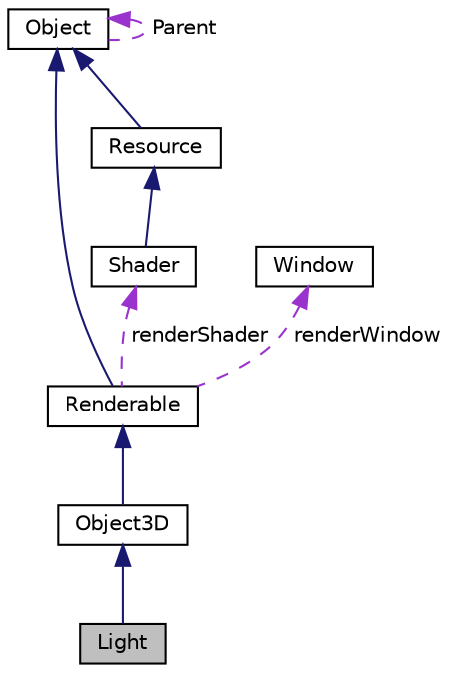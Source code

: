 digraph "Light"
{
  edge [fontname="Helvetica",fontsize="10",labelfontname="Helvetica",labelfontsize="10"];
  node [fontname="Helvetica",fontsize="10",shape=record];
  Node1 [label="Light",height=0.2,width=0.4,color="black", fillcolor="grey75", style="filled", fontcolor="black"];
  Node2 -> Node1 [dir="back",color="midnightblue",fontsize="10",style="solid",fontname="Helvetica"];
  Node2 [label="Object3D",height=0.2,width=0.4,color="black", fillcolor="white", style="filled",URL="$class_object3_d.html"];
  Node3 -> Node2 [dir="back",color="midnightblue",fontsize="10",style="solid",fontname="Helvetica"];
  Node3 [label="Renderable",height=0.2,width=0.4,color="black", fillcolor="white", style="filled",URL="$class_renderable.html"];
  Node4 -> Node3 [dir="back",color="midnightblue",fontsize="10",style="solid",fontname="Helvetica"];
  Node4 [label="Object",height=0.2,width=0.4,color="black", fillcolor="white", style="filled",URL="$class_object.html"];
  Node4 -> Node4 [dir="back",color="darkorchid3",fontsize="10",style="dashed",label=" Parent" ,fontname="Helvetica"];
  Node5 -> Node3 [dir="back",color="darkorchid3",fontsize="10",style="dashed",label=" renderShader" ,fontname="Helvetica"];
  Node5 [label="Shader",height=0.2,width=0.4,color="black", fillcolor="white", style="filled",URL="$class_shader.html"];
  Node6 -> Node5 [dir="back",color="midnightblue",fontsize="10",style="solid",fontname="Helvetica"];
  Node6 [label="Resource",height=0.2,width=0.4,color="black", fillcolor="white", style="filled",URL="$class_resource.html"];
  Node4 -> Node6 [dir="back",color="midnightblue",fontsize="10",style="solid",fontname="Helvetica"];
  Node7 -> Node3 [dir="back",color="darkorchid3",fontsize="10",style="dashed",label=" renderWindow" ,fontname="Helvetica"];
  Node7 [label="Window",height=0.2,width=0.4,color="black", fillcolor="white", style="filled",URL="$class_window.html"];
}
